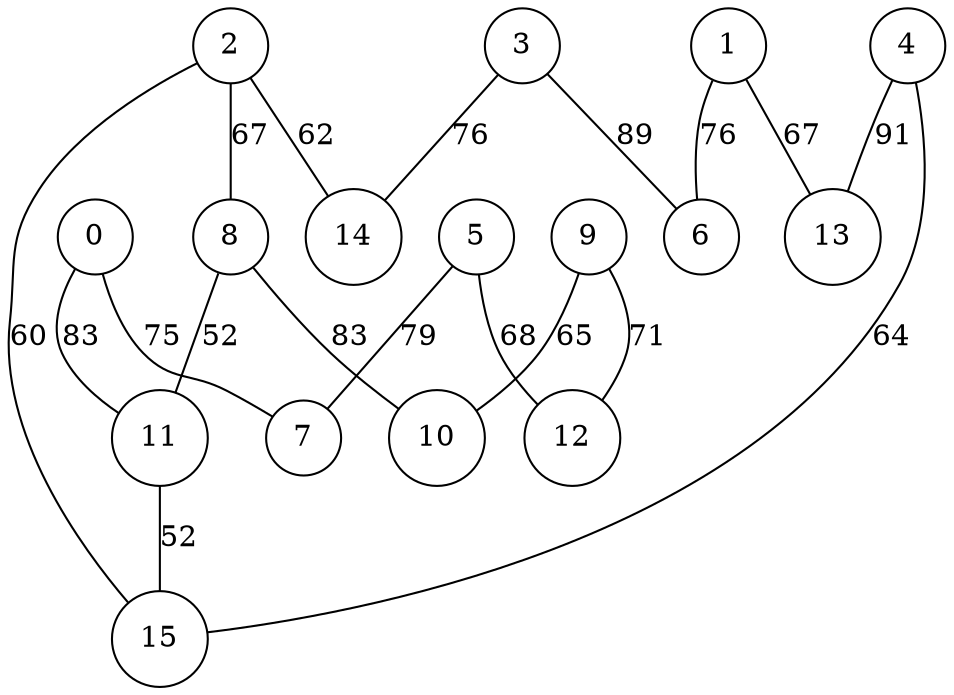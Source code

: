 graph qubit_interaction_graph {
    node [shape=circle];
    0 -- 11 [label=83];
    0 -- 7 [label=75];
    1 -- 13 [label=67];
    1 -- 6 [label=76];
    2 -- 15 [label=60];
    2 -- 8 [label=67];
    2 -- 14 [label=62];
    3 -- 14 [label=76];
    3 -- 6 [label=89];
    4 -- 15 [label=64];
    4 -- 13 [label=91];
    5 -- 12 [label=68];
    5 -- 7 [label=79];
    8 -- 10 [label=83];
    8 -- 11 [label=52];
    9 -- 12 [label=71];
    9 -- 10 [label=65];
    11 -- 15 [label=52];
}